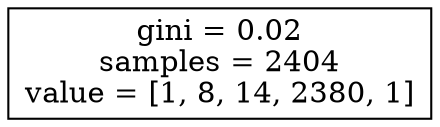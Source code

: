 digraph Tree {
node [shape=box] ;
0 [label="gini = 0.02\nsamples = 2404\nvalue = [1, 8, 14, 2380, 1]"] ;
}
